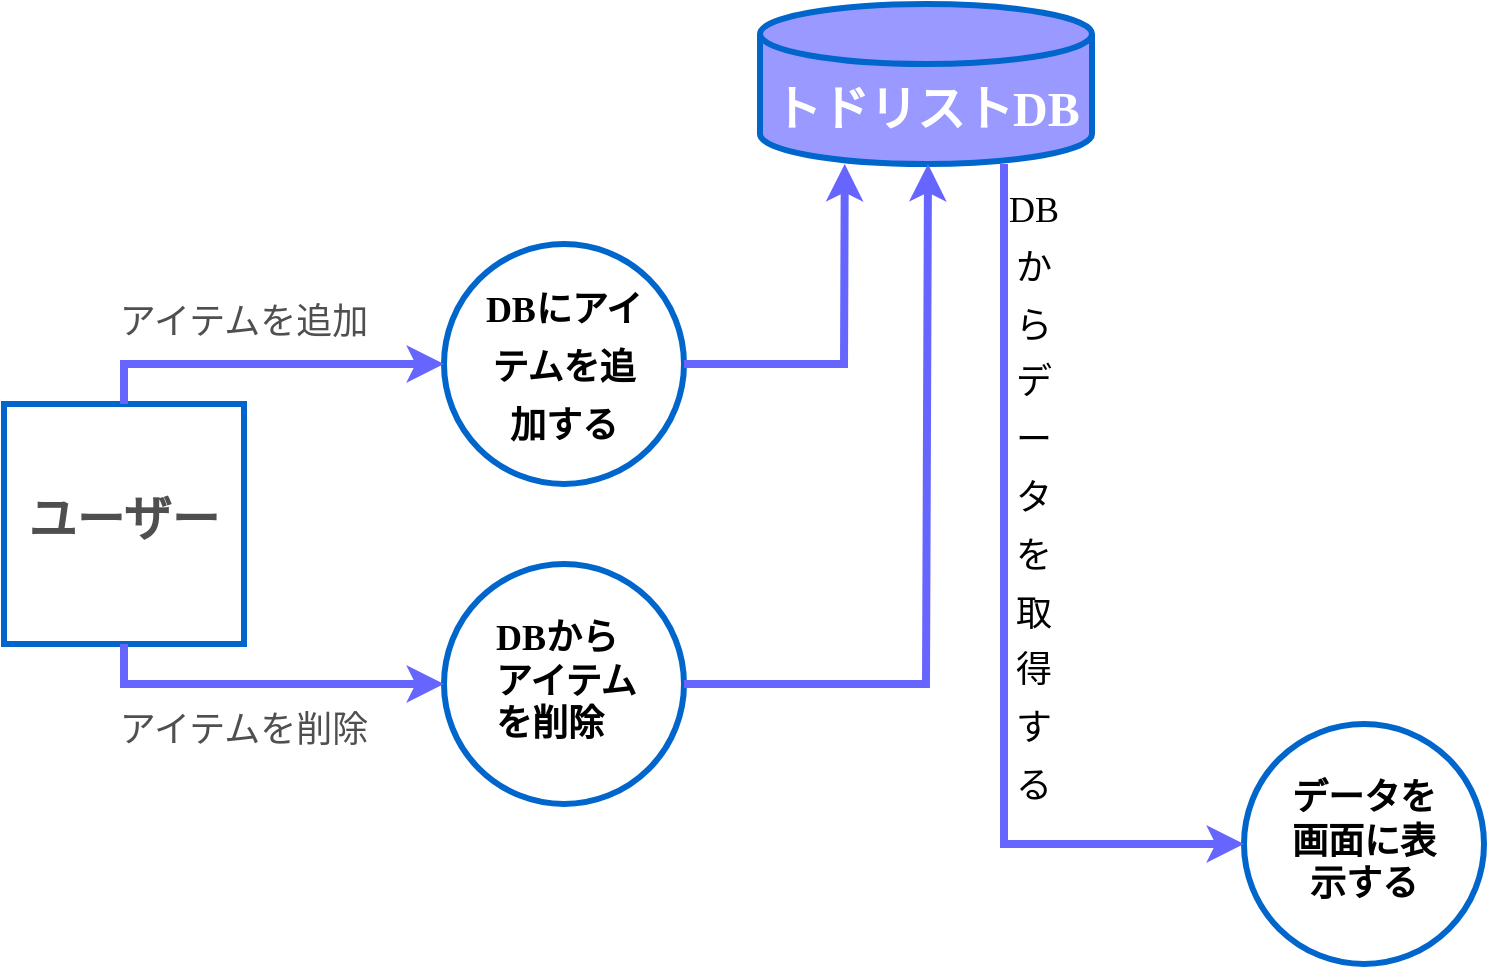 <mxfile version="20.4.1" type="device"><diagram id="OHW-MvdxXV65cAeUBh2T" name="Trang-1"><mxGraphModel dx="1438" dy="971" grid="0" gridSize="10" guides="1" tooltips="1" connect="1" arrows="1" fold="1" page="0" pageScale="1" pageWidth="827" pageHeight="1169" math="0" shadow="0"><root><mxCell id="0"/><mxCell id="1" parent="0"/><mxCell id="kkeXXTZATXhmSObV13Kk-1" value="" style="shape=cylinder3;whiteSpace=wrap;html=1;boundedLbl=1;backgroundOutline=1;size=15;fontFamily=Verdana;strokeWidth=3;strokeColor=#0066CC;fillColor=#9999FF;" parent="1" vertex="1"><mxGeometry x="318" width="166" height="80" as="geometry"/></mxCell><mxCell id="kkeXXTZATXhmSObV13Kk-4" value="&lt;pre style=&quot;unicode-bidi: isolate; line-height: 32px; border: none; padding: 2px 0.14em 2px 0px; position: relative; margin: -2px 0px; resize: none; font-family: inherit; overflow: hidden; width: 270px; overflow-wrap: break-word; font-style: normal; font-variant-ligatures: normal; font-variant-caps: normal; letter-spacing: normal; orphans: 2; text-indent: 0px; text-transform: none; widows: 2; word-spacing: 0px; -webkit-text-stroke-width: 0px; text-decoration-thickness: initial; text-decoration-style: initial; text-decoration-color: initial;&quot; dir=&quot;ltr&quot; id=&quot;tw-target-text&quot; data-placeholder=&quot;Translation&quot; class=&quot;tw-data-text tw-text-large tw-ta&quot;&gt;&lt;span style=&quot;&quot; lang=&quot;ja&quot; class=&quot;Y2IQFc&quot;&gt;&lt;font style=&quot;font-size: 24px;&quot;&gt;&lt;b style=&quot;&quot;&gt;トドリストDB&lt;/b&gt;&lt;/font&gt;&lt;/span&gt;&lt;/pre&gt;" style="text;whiteSpace=wrap;html=1;fontFamily=Verdana;labelBackgroundColor=none;fontColor=#FFFFFF;align=center;" parent="1" vertex="1"><mxGeometry x="334" y="30" width="136" height="50" as="geometry"/></mxCell><mxCell id="kkeXXTZATXhmSObV13Kk-5" value="" style="whiteSpace=wrap;html=1;aspect=fixed;labelBackgroundColor=none;fontFamily=Verdana;fontSize=18;fontColor=default;strokeWidth=3;strokeColor=#0066CC;" parent="1" vertex="1"><mxGeometry x="-60" y="200" width="120" height="120" as="geometry"/></mxCell><mxCell id="kkeXXTZATXhmSObV13Kk-12" value="" style="ellipse;whiteSpace=wrap;html=1;aspect=fixed;labelBackgroundColor=none;fontFamily=Verdana;fontSize=18;fontColor=default;strokeWidth=3;strokeColor=#0066CC;" parent="1" vertex="1"><mxGeometry x="160" y="120" width="120" height="120" as="geometry"/></mxCell><mxCell id="kkeXXTZATXhmSObV13Kk-13" value="" style="ellipse;whiteSpace=wrap;html=1;aspect=fixed;labelBackgroundColor=none;fontFamily=Verdana;fontSize=18;fontColor=default;strokeWidth=3;strokeColor=#0066CC;" parent="1" vertex="1"><mxGeometry x="160" y="280" width="120" height="120" as="geometry"/></mxCell><mxCell id="kkeXXTZATXhmSObV13Kk-14" value="" style="ellipse;whiteSpace=wrap;html=1;aspect=fixed;labelBackgroundColor=none;fontFamily=Verdana;fontSize=18;fontColor=default;strokeWidth=3;strokeColor=#0066CC;" parent="1" vertex="1"><mxGeometry x="560" y="360" width="120" height="120" as="geometry"/></mxCell><mxCell id="kkeXXTZATXhmSObV13Kk-23" value="" style="endArrow=classic;html=1;rounded=0;strokeColor=#6666FF;strokeWidth=4;fontFamily=Verdana;fontSize=18;fontColor=#FFFFFF;jumpSize=6;entryX=0;entryY=0.5;entryDx=0;entryDy=0;" parent="1" target="kkeXXTZATXhmSObV13Kk-14" edge="1"><mxGeometry width="50" height="50" relative="1" as="geometry"><mxPoint x="440" y="80" as="sourcePoint"/><mxPoint x="560" y="440" as="targetPoint"/><Array as="points"><mxPoint x="440" y="420"/></Array></mxGeometry></mxCell><mxCell id="kkeXXTZATXhmSObV13Kk-26" value="" style="endArrow=classic;html=1;rounded=0;strokeColor=#6666FF;strokeWidth=4;fontFamily=Verdana;fontSize=18;fontColor=#FFFFFF;jumpSize=6;entryX=0;entryY=0.5;entryDx=0;entryDy=0;" parent="1" target="kkeXXTZATXhmSObV13Kk-12" edge="1"><mxGeometry width="50" height="50" relative="1" as="geometry"><mxPoint y="200" as="sourcePoint"/><mxPoint x="50" y="150" as="targetPoint"/><Array as="points"><mxPoint y="180"/></Array></mxGeometry></mxCell><mxCell id="kkeXXTZATXhmSObV13Kk-27" value="" style="endArrow=classic;html=1;rounded=0;strokeColor=#6666FF;strokeWidth=4;fontFamily=Verdana;fontSize=18;fontColor=#FFFFFF;jumpSize=6;entryX=0;entryY=0.5;entryDx=0;entryDy=0;" parent="1" target="kkeXXTZATXhmSObV13Kk-13" edge="1"><mxGeometry width="50" height="50" relative="1" as="geometry"><mxPoint y="320" as="sourcePoint"/><mxPoint x="50" y="270" as="targetPoint"/><Array as="points"><mxPoint y="340"/></Array></mxGeometry></mxCell><mxCell id="kkeXXTZATXhmSObV13Kk-28" value="" style="endArrow=classic;html=1;rounded=0;strokeColor=#6666FF;strokeWidth=4;fontFamily=Verdana;fontSize=18;fontColor=#FFFFFF;jumpSize=6;entryX=0.194;entryY=1;entryDx=0;entryDy=0;entryPerimeter=0;" parent="1" target="kkeXXTZATXhmSObV13Kk-4" edge="1"><mxGeometry width="50" height="50" relative="1" as="geometry"><mxPoint x="280" y="180" as="sourcePoint"/><mxPoint x="330" y="130" as="targetPoint"/><Array as="points"><mxPoint x="360" y="180"/></Array></mxGeometry></mxCell><mxCell id="kkeXXTZATXhmSObV13Kk-29" value="" style="endArrow=classic;html=1;rounded=0;strokeColor=#6666FF;strokeWidth=4;fontFamily=Verdana;fontSize=18;fontColor=#FFFFFF;jumpSize=6;entryX=0.5;entryY=1;entryDx=0;entryDy=0;" parent="1" target="kkeXXTZATXhmSObV13Kk-4" edge="1"><mxGeometry width="50" height="50" relative="1" as="geometry"><mxPoint x="280" y="340" as="sourcePoint"/><mxPoint x="330" y="290" as="targetPoint"/><Array as="points"><mxPoint x="401" y="340"/></Array></mxGeometry></mxCell><mxCell id="kkeXXTZATXhmSObV13Kk-30" value="&lt;font style=&quot;font-size: 18px;&quot;&gt;&lt;span style=&quot;color: rgb(79, 79, 79); font-family: &amp;quot;Helvetica Neue&amp;quot;, Helvetica, Arial, sans-serif; text-align: start; background-color: rgb(255, 255, 255);&quot;&gt;アイテムを&lt;/span&gt;&lt;ruby style=&quot;box-sizing: border-box; color: rgb(79, 79, 79); font-family: &amp;quot;Helvetica Neue&amp;quot;, Helvetica, Arial, sans-serif; text-align: start; background-color: rgb(255, 255, 255);&quot;&gt;追加&lt;/ruby&gt;&lt;/font&gt;" style="text;whiteSpace=wrap;html=1;fontSize=18;fontFamily=Verdana;fontColor=#FFFFFF;align=center;" parent="1" vertex="1"><mxGeometry x="-30" y="140" width="180" height="50" as="geometry"/></mxCell><mxCell id="kkeXXTZATXhmSObV13Kk-31" value="&lt;font style=&quot;font-size: 18px;&quot;&gt;&lt;span style=&quot;color: rgb(79, 79, 79); font-family: &amp;quot;Helvetica Neue&amp;quot;, Helvetica, Arial, sans-serif; font-style: normal; font-variant-ligatures: normal; font-variant-caps: normal; font-weight: 400; letter-spacing: normal; orphans: 2; text-indent: 0px; text-transform: none; widows: 2; word-spacing: 0px; -webkit-text-stroke-width: 0px; background-color: rgb(255, 255, 255); text-decoration-thickness: initial; text-decoration-style: initial; text-decoration-color: initial; float: none; display: inline !important;&quot;&gt;&lt;font style=&quot;&quot;&gt;アイテ&lt;/font&gt;&lt;/span&gt;&lt;span style=&quot;color: rgb(79, 79, 79); font-family: &amp;quot;Helvetica Neue&amp;quot;, Helvetica, Arial, sans-serif; font-style: normal; font-variant-ligatures: normal; font-variant-caps: normal; font-weight: 400; letter-spacing: normal; orphans: 2; text-indent: 0px; text-transform: none; widows: 2; word-spacing: 0px; -webkit-text-stroke-width: 0px; background-color: rgb(255, 255, 255); text-decoration-thickness: initial; text-decoration-style: initial; text-decoration-color: initial; float: none; display: inline !important;&quot;&gt;ムを&lt;/span&gt;&lt;ruby style=&quot;box-sizing: border-box; color: rgb(79, 79, 79); font-family: &amp;quot;Helvetica Neue&amp;quot;, Helvetica, Arial, sans-serif; font-style: normal; font-variant-ligatures: normal; font-variant-caps: normal; font-weight: 400; letter-spacing: normal; orphans: 2; text-transform: none; widows: 2; word-spacing: 0px; -webkit-text-stroke-width: 0px; background-color: rgb(255, 255, 255); text-decoration-thickness: initial; text-decoration-style: initial; text-decoration-color: initial;&quot;&gt;削除&lt;/ruby&gt;&lt;/font&gt;" style="text;whiteSpace=wrap;html=1;fontSize=24;fontFamily=Verdana;fontColor=#FFFFFF;align=center;" parent="1" vertex="1"><mxGeometry x="-40" y="340" width="200" height="80" as="geometry"/></mxCell><mxCell id="kkeXXTZATXhmSObV13Kk-33" value="&lt;span style=&quot;color: rgb(79, 79, 79); font-family: &amp;quot;Helvetica Neue&amp;quot;, Helvetica, Arial, sans-serif; font-style: normal; font-variant-ligatures: normal; font-variant-caps: normal; letter-spacing: normal; orphans: 2; text-indent: 0px; text-transform: none; widows: 2; word-spacing: 0px; -webkit-text-stroke-width: 0px; background-color: rgb(255, 255, 255); text-decoration-thickness: initial; text-decoration-style: initial; text-decoration-color: initial; float: none; display: inline !important;&quot;&gt;&lt;font style=&quot;font-size: 24px;&quot;&gt;&lt;b&gt;ユーザー&lt;/b&gt;&lt;/font&gt;&lt;/span&gt;" style="text;whiteSpace=wrap;html=1;fontSize=24;fontFamily=Verdana;fontColor=#FFFFFF;align=center;" parent="1" vertex="1"><mxGeometry x="-50" y="235" width="100" height="50" as="geometry"/></mxCell><mxCell id="kkeXXTZATXhmSObV13Kk-35" value="&lt;font style=&quot;font-size: 18px;&quot;&gt;&lt;b style=&quot;&quot;&gt;DBにアイテムを追加する&lt;/b&gt;&lt;/font&gt;" style="text;whiteSpace=wrap;html=1;fontSize=24;fontFamily=Verdana;fontColor=#000000;align=center;" parent="1" vertex="1"><mxGeometry x="176.25" y="130" width="87.5" height="100" as="geometry"/></mxCell><mxCell id="kkeXXTZATXhmSObV13Kk-36" value="&lt;b&gt;DBからアイテムを削除&lt;/b&gt;" style="text;whiteSpace=wrap;html=1;fontSize=18;fontFamily=Verdana;fontColor=#000000;" parent="1" vertex="1"><mxGeometry x="183.75" y="300" width="80" height="100" as="geometry"/></mxCell><mxCell id="kkeXXTZATXhmSObV13Kk-37" value="&lt;font style=&quot;font-size: 18px;&quot;&gt;DBからデータを取得する&lt;/font&gt;" style="text;whiteSpace=wrap;html=1;fontSize=24;fontFamily=Verdana;fontColor=#000000;align=center;" parent="1" vertex="1"><mxGeometry x="440" y="80" width="30" height="330" as="geometry"/></mxCell><mxCell id="kkeXXTZATXhmSObV13Kk-38" value="&lt;font style=&quot;font-size: 18px;&quot;&gt;&lt;b&gt;データを画面に表示する&lt;/b&gt;&lt;/font&gt;" style="text;whiteSpace=wrap;html=1;fontSize=18;fontFamily=Verdana;fontColor=#000000;align=center;" parent="1" vertex="1"><mxGeometry x="575" y="380" width="90" height="90" as="geometry"/></mxCell></root></mxGraphModel></diagram></mxfile>
